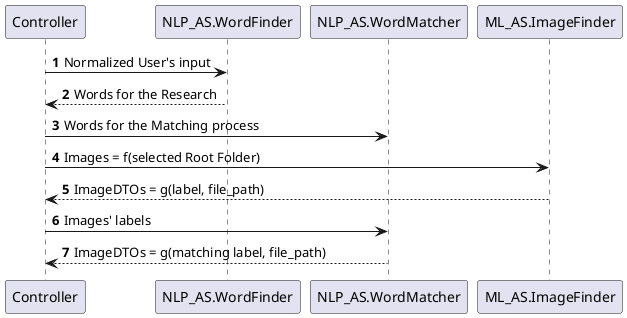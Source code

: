 @startuml
'https://plantuml.com/sequence-diagram

autonumber
'STEP 1: Determining the words for the Research
Controller -> NLP_AS.WordFinder: Normalized User's input
NLP_AS.WordFinder --> Controller: Words for the Research

'STEP 2: First part of the feeding step of the Word Matcher with the words for the Research
Controller -> NLP_AS.WordMatcher: Words for the Matching process


'STEP 3: Image Finder's prediction part
Controller -> ML_AS.ImageFinder: Images = f(selected Root Folder)
ML_AS.ImageFinder --> Controller: ImageDTOs = g(label, file_path)


/'STEP 4: Second part of the feeding step of the Word Matcher with the Images' labels
previously predicted by the Image Finder'/
Controller -> NLP_AS.WordMatcher: Images' labels


'STEP 5: Retrieving all the Images corresponding to the words initially provided by the Controller
NLP_AS.WordMatcher --> Controller: ImageDTOs = g(matching label, file_path)

@enduml